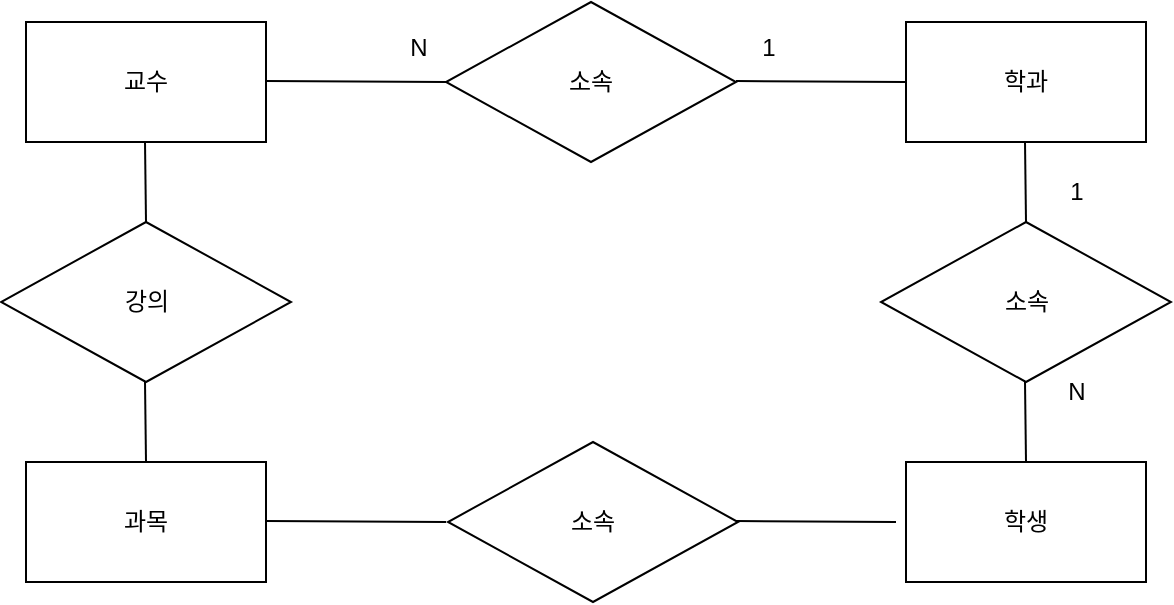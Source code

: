 <mxfile version="24.7.0" type="github">
  <diagram name="페이지-1" id="xcKODZznVw-exkeC0J_a">
    <mxGraphModel dx="900" dy="565" grid="1" gridSize="10" guides="1" tooltips="1" connect="1" arrows="1" fold="1" page="1" pageScale="1" pageWidth="827" pageHeight="1169" math="0" shadow="0">
      <root>
        <mxCell id="0" />
        <mxCell id="1" parent="0" />
        <mxCell id="llYaroKgKPZZw-5Z-YXH-1" value="교수" style="rounded=0;whiteSpace=wrap;html=1;" vertex="1" parent="1">
          <mxGeometry x="130" y="150" width="120" height="60" as="geometry" />
        </mxCell>
        <mxCell id="llYaroKgKPZZw-5Z-YXH-2" value="학과" style="rounded=0;whiteSpace=wrap;html=1;" vertex="1" parent="1">
          <mxGeometry x="570" y="150" width="120" height="60" as="geometry" />
        </mxCell>
        <mxCell id="llYaroKgKPZZw-5Z-YXH-3" value="과목" style="rounded=0;whiteSpace=wrap;html=1;" vertex="1" parent="1">
          <mxGeometry x="130" y="370" width="120" height="60" as="geometry" />
        </mxCell>
        <mxCell id="llYaroKgKPZZw-5Z-YXH-4" value="학생" style="rounded=0;whiteSpace=wrap;html=1;" vertex="1" parent="1">
          <mxGeometry x="570" y="370" width="120" height="60" as="geometry" />
        </mxCell>
        <mxCell id="llYaroKgKPZZw-5Z-YXH-5" value="소속" style="rhombus;whiteSpace=wrap;html=1;" vertex="1" parent="1">
          <mxGeometry x="557.5" y="250" width="145" height="80" as="geometry" />
        </mxCell>
        <mxCell id="llYaroKgKPZZw-5Z-YXH-9" value="소속" style="rhombus;whiteSpace=wrap;html=1;" vertex="1" parent="1">
          <mxGeometry x="340" y="140" width="145" height="80" as="geometry" />
        </mxCell>
        <mxCell id="llYaroKgKPZZw-5Z-YXH-10" value="소속" style="rhombus;whiteSpace=wrap;html=1;" vertex="1" parent="1">
          <mxGeometry x="341" y="360" width="145" height="80" as="geometry" />
        </mxCell>
        <mxCell id="llYaroKgKPZZw-5Z-YXH-11" value="강의" style="rhombus;whiteSpace=wrap;html=1;" vertex="1" parent="1">
          <mxGeometry x="117.5" y="250" width="145" height="80" as="geometry" />
        </mxCell>
        <mxCell id="llYaroKgKPZZw-5Z-YXH-12" value="" style="endArrow=none;html=1;rounded=0;" edge="1" parent="1">
          <mxGeometry relative="1" as="geometry">
            <mxPoint x="250" y="179.5" as="sourcePoint" />
            <mxPoint x="340" y="180" as="targetPoint" />
          </mxGeometry>
        </mxCell>
        <mxCell id="llYaroKgKPZZw-5Z-YXH-13" value="" style="endArrow=none;html=1;rounded=0;" edge="1" parent="1">
          <mxGeometry relative="1" as="geometry">
            <mxPoint x="485" y="179.5" as="sourcePoint" />
            <mxPoint x="570" y="180" as="targetPoint" />
          </mxGeometry>
        </mxCell>
        <mxCell id="llYaroKgKPZZw-5Z-YXH-14" value="" style="endArrow=none;html=1;rounded=0;" edge="1" parent="1">
          <mxGeometry relative="1" as="geometry">
            <mxPoint x="250" y="399.5" as="sourcePoint" />
            <mxPoint x="340" y="400" as="targetPoint" />
          </mxGeometry>
        </mxCell>
        <mxCell id="llYaroKgKPZZw-5Z-YXH-15" value="" style="endArrow=none;html=1;rounded=0;" edge="1" parent="1">
          <mxGeometry relative="1" as="geometry">
            <mxPoint x="485" y="399.5" as="sourcePoint" />
            <mxPoint x="565" y="400" as="targetPoint" />
          </mxGeometry>
        </mxCell>
        <mxCell id="llYaroKgKPZZw-5Z-YXH-18" value="" style="endArrow=none;html=1;rounded=0;" edge="1" parent="1">
          <mxGeometry relative="1" as="geometry">
            <mxPoint x="189.5" y="210" as="sourcePoint" />
            <mxPoint x="190" y="250" as="targetPoint" />
          </mxGeometry>
        </mxCell>
        <mxCell id="llYaroKgKPZZw-5Z-YXH-19" value="" style="endArrow=none;html=1;rounded=0;" edge="1" parent="1">
          <mxGeometry relative="1" as="geometry">
            <mxPoint x="189.5" y="330" as="sourcePoint" />
            <mxPoint x="190" y="370" as="targetPoint" />
          </mxGeometry>
        </mxCell>
        <mxCell id="llYaroKgKPZZw-5Z-YXH-20" value="" style="endArrow=none;html=1;rounded=0;" edge="1" parent="1">
          <mxGeometry relative="1" as="geometry">
            <mxPoint x="629.5" y="210" as="sourcePoint" />
            <mxPoint x="630" y="250" as="targetPoint" />
          </mxGeometry>
        </mxCell>
        <mxCell id="llYaroKgKPZZw-5Z-YXH-21" value="" style="endArrow=none;html=1;rounded=0;" edge="1" parent="1">
          <mxGeometry relative="1" as="geometry">
            <mxPoint x="629.5" y="330" as="sourcePoint" />
            <mxPoint x="630" y="370" as="targetPoint" />
          </mxGeometry>
        </mxCell>
        <mxCell id="llYaroKgKPZZw-5Z-YXH-23" value="N" style="text;html=1;align=center;verticalAlign=middle;resizable=0;points=[];autosize=1;strokeColor=none;fillColor=none;" vertex="1" parent="1">
          <mxGeometry x="311" y="148" width="30" height="30" as="geometry" />
        </mxCell>
        <mxCell id="llYaroKgKPZZw-5Z-YXH-24" value="N" style="text;html=1;align=center;verticalAlign=middle;resizable=0;points=[];autosize=1;strokeColor=none;fillColor=none;" vertex="1" parent="1">
          <mxGeometry x="640" y="320" width="30" height="30" as="geometry" />
        </mxCell>
        <mxCell id="llYaroKgKPZZw-5Z-YXH-26" value="1" style="text;html=1;align=center;verticalAlign=middle;resizable=0;points=[];autosize=1;strokeColor=none;fillColor=none;" vertex="1" parent="1">
          <mxGeometry x="640" y="220" width="30" height="30" as="geometry" />
        </mxCell>
        <mxCell id="llYaroKgKPZZw-5Z-YXH-27" value="1" style="text;html=1;align=center;verticalAlign=middle;resizable=0;points=[];autosize=1;strokeColor=none;fillColor=none;" vertex="1" parent="1">
          <mxGeometry x="486" y="148" width="30" height="30" as="geometry" />
        </mxCell>
      </root>
    </mxGraphModel>
  </diagram>
</mxfile>
